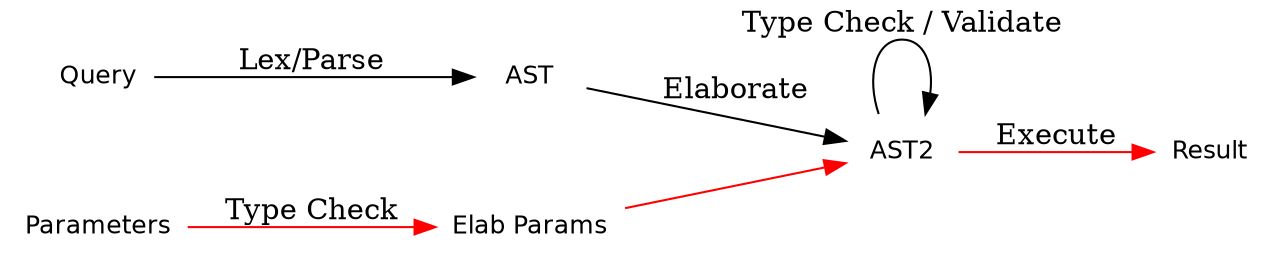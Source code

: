 digraph compiler {
        node [fontname="Helvetica",fontsize=12,shape=plaintext,labelfontname=Helvetica];
        rankdir=LR;
        labeljust = l;
        labelloc = t;
        fontsize = 24;
        fontname="Helvetica";
        nodesep=0.5;

        query [label=Query]
        ast [label=AST]
        annot [label="AST2"]
        result [label="Result"]
        params [label="Parameters"]
        elab_params [label="Elab Params"]

        query -> ast [label="Lex/Parse"]
        ast -> annot [label="Elaborate"]
        annot -> annot [label="Type Check / Validate"]
        annot -> result [label="Execute", color="red"]
        params -> elab_params [label="Type Check", color="red"]
        elab_params -> annot [color="red"]
}
